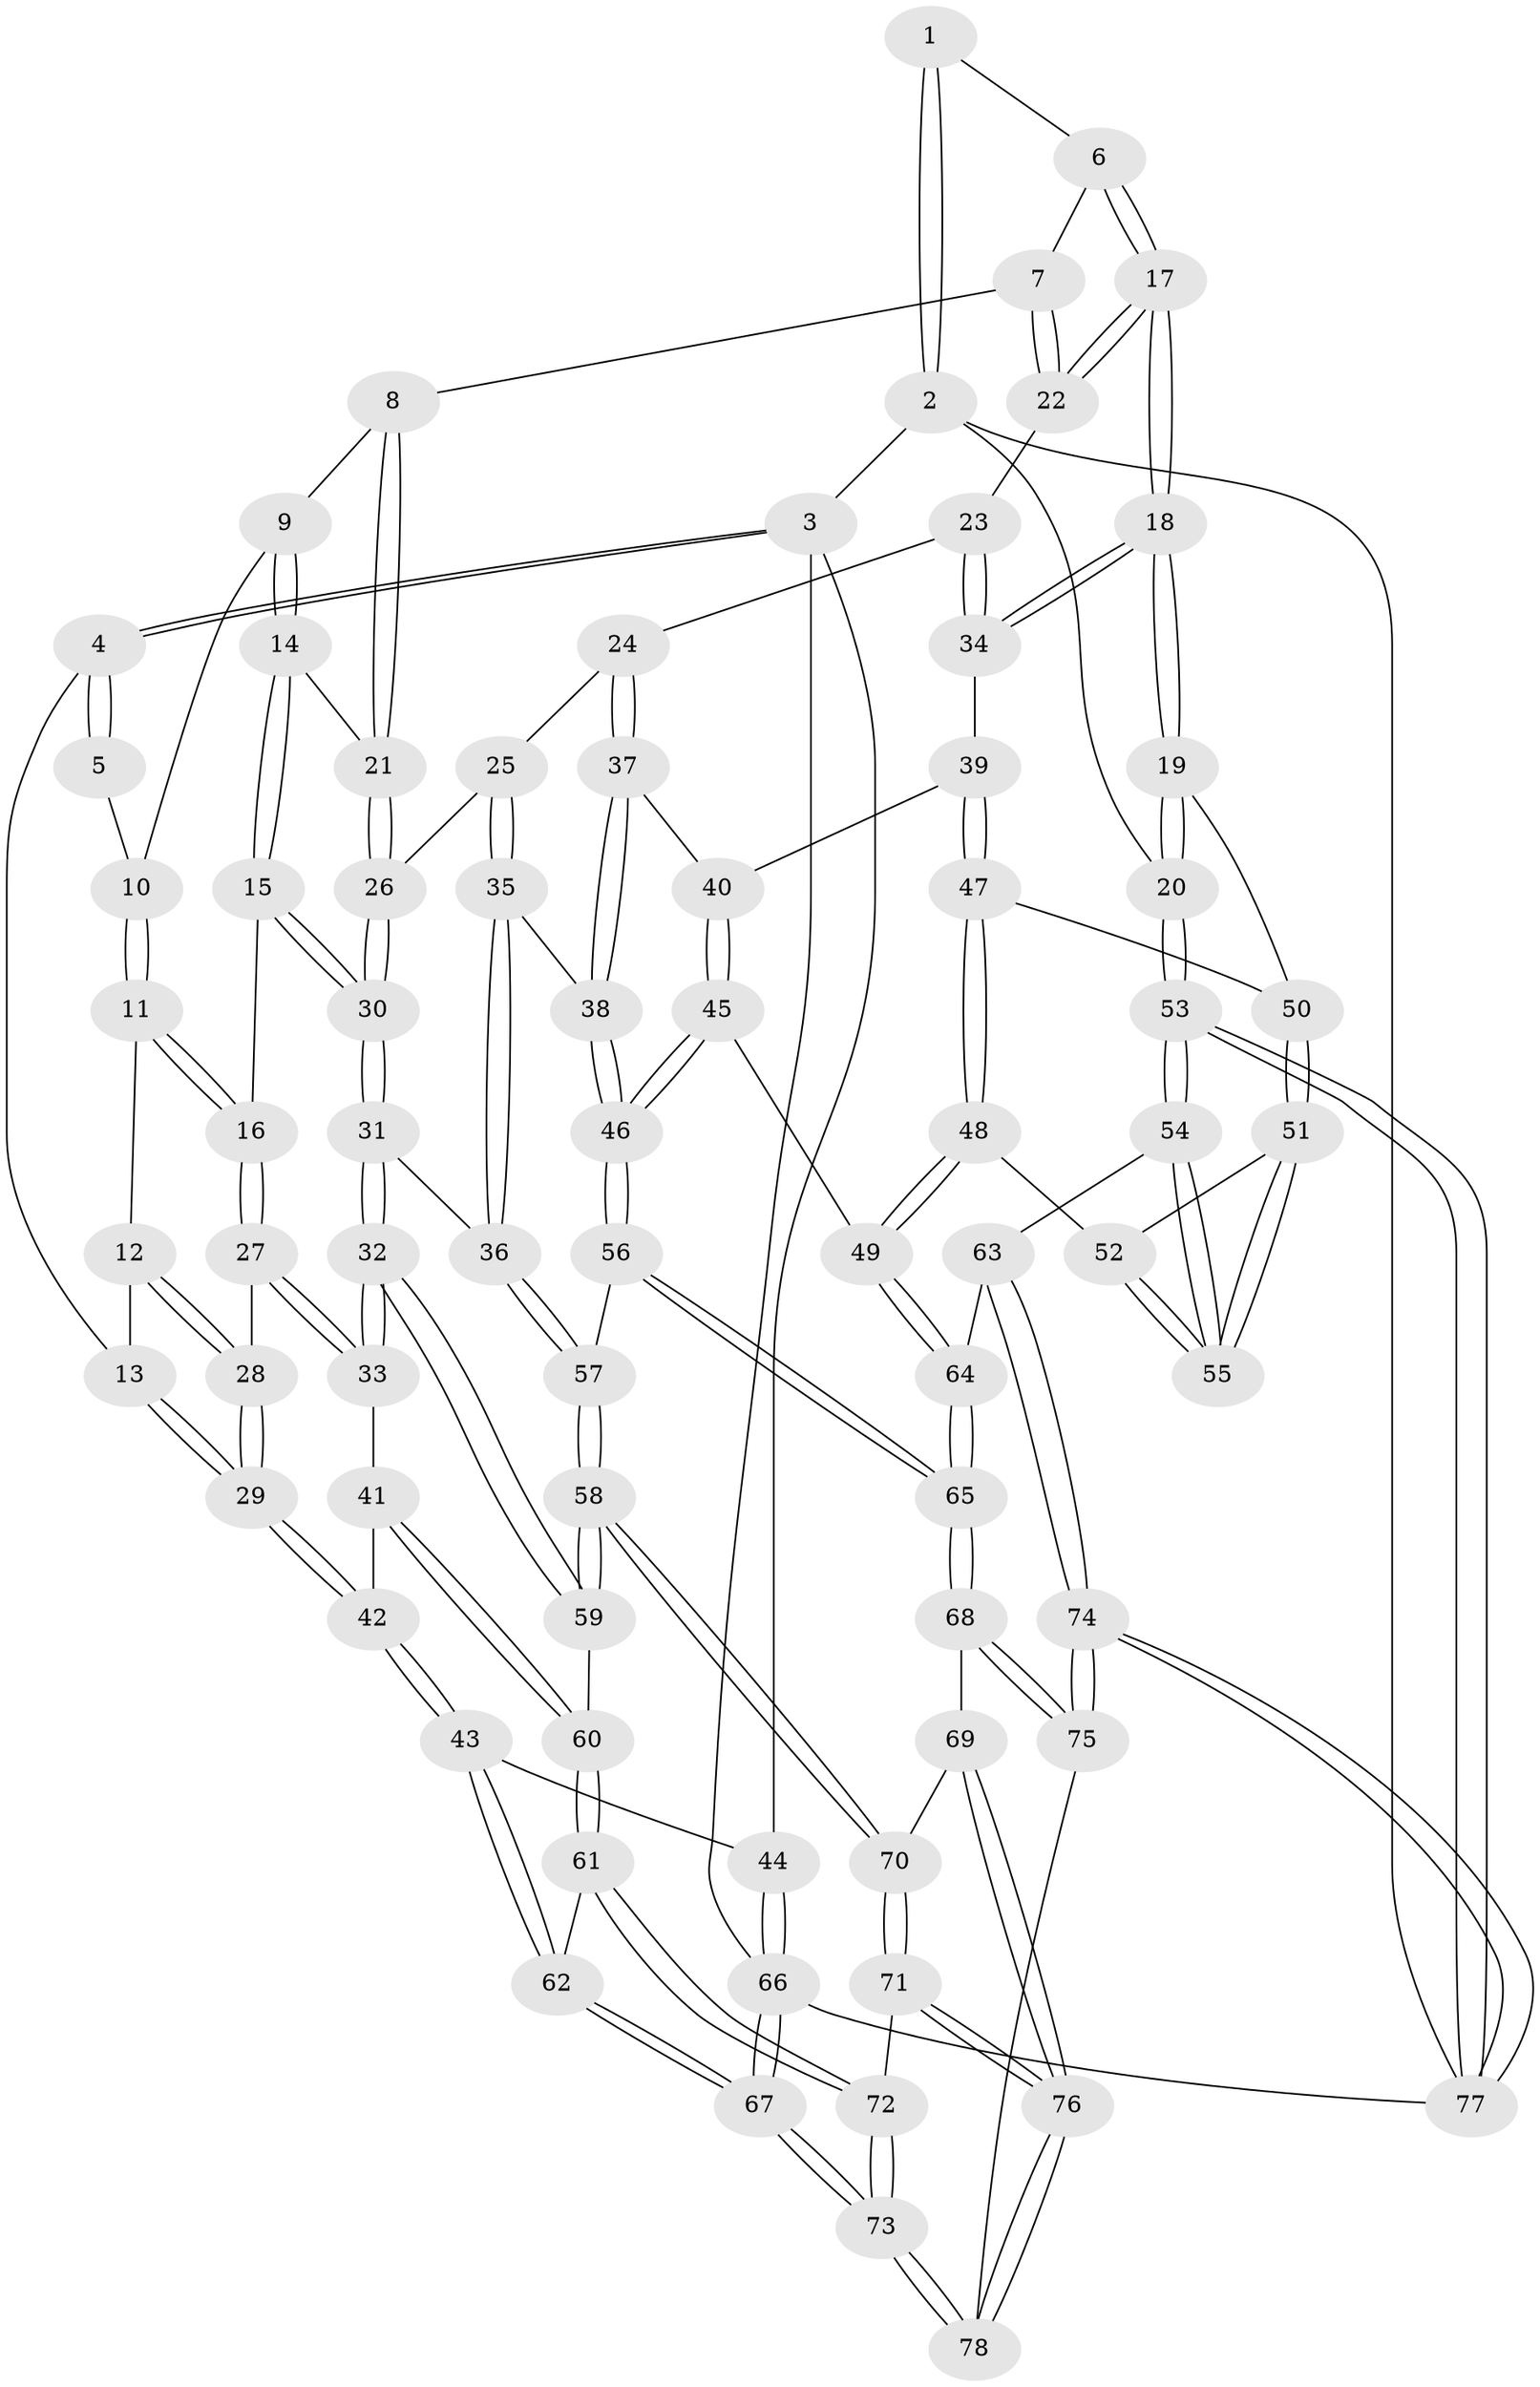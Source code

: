 // coarse degree distribution, {2: 0.043478260869565216, 1: 0.043478260869565216, 3: 0.43478260869565216, 5: 0.17391304347826086, 4: 0.17391304347826086, 7: 0.043478260869565216, 6: 0.043478260869565216, 12: 0.043478260869565216}
// Generated by graph-tools (version 1.1) at 2025/06/03/04/25 22:06:46]
// undirected, 78 vertices, 192 edges
graph export_dot {
graph [start="1"]
  node [color=gray90,style=filled];
  1 [pos="+0.7870627733846302+0"];
  2 [pos="+1+0"];
  3 [pos="+0+0"];
  4 [pos="+0+0"];
  5 [pos="+0.5117045390995748+0"];
  6 [pos="+0.8199317981885801+0.06068265140019142"];
  7 [pos="+0.676545331177326+0.1335639020659936"];
  8 [pos="+0.6558647706222135+0.12164720062895114"];
  9 [pos="+0.5539869818692639+0"];
  10 [pos="+0.5159566727759495+0"];
  11 [pos="+0.37898942255137613+0.14973794639199206"];
  12 [pos="+0.180209086692717+0.07966577205156601"];
  13 [pos="+0.016971647310158287+0"];
  14 [pos="+0.49875417347929263+0.2221427796014774"];
  15 [pos="+0.49162476806036576+0.22462714576103313"];
  16 [pos="+0.4048589574648901+0.21357258359979267"];
  17 [pos="+0.990078906989616+0.20504244584541015"];
  18 [pos="+1+0.2699427892623547"];
  19 [pos="+1+0.2710498487368604"];
  20 [pos="+1+0.26858290245791155"];
  21 [pos="+0.501933110688268+0.22214618360981858"];
  22 [pos="+0.6977782608591295+0.2501797904710596"];
  23 [pos="+0.6956683088729043+0.2551859324207776"];
  24 [pos="+0.6739460470026841+0.2821182656102966"];
  25 [pos="+0.6516345128240147+0.28685976794198337"];
  26 [pos="+0.6247528366164838+0.2819676655443207"];
  27 [pos="+0.36364227121831855+0.2816374148909339"];
  28 [pos="+0.25447738860560537+0.25675645767744576"];
  29 [pos="+0.13474593243890326+0.3648607244971585"];
  30 [pos="+0.5143218662306769+0.349683019078596"];
  31 [pos="+0.4907189888658801+0.47674385191750673"];
  32 [pos="+0.4296696142317135+0.48208540092023927"];
  33 [pos="+0.35849101362950797+0.4393723525414705"];
  34 [pos="+0.8647632737571012+0.3853747639706961"];
  35 [pos="+0.5179897059740443+0.4808851054780678"];
  36 [pos="+0.5096745155535204+0.4818268984899955"];
  37 [pos="+0.7117032623421202+0.41741614949203987"];
  38 [pos="+0.6116592423615044+0.4928018384321408"];
  39 [pos="+0.8054696095167958+0.4328887451086332"];
  40 [pos="+0.7864506189764051+0.43357740645310316"];
  41 [pos="+0.18178490197043382+0.4655221437771231"];
  42 [pos="+0.13023303814507448+0.45151811012718834"];
  43 [pos="+0.07576016394935085+0.4768422448802461"];
  44 [pos="+0+0.4709988199268394"];
  45 [pos="+0.708686350381358+0.5926605080470876"];
  46 [pos="+0.6945128317721669+0.5926339256874468"];
  47 [pos="+0.8248416495551072+0.5094825412708492"];
  48 [pos="+0.7750778915868728+0.5888432014229752"];
  49 [pos="+0.7407957386009909+0.6013035263960704"];
  50 [pos="+0.8964976804423657+0.5563448180229277"];
  51 [pos="+0.8974088248904325+0.5761485216602108"];
  52 [pos="+0.7860921959287626+0.5926442449135894"];
  53 [pos="+1+0.8623429264726451"];
  54 [pos="+0.9654694844383885+0.7529360755603116"];
  55 [pos="+0.9422566757597884+0.7100535246196641"];
  56 [pos="+0.6395094556096171+0.6851457872943211"];
  57 [pos="+0.5591562757556835+0.6661350865641923"];
  58 [pos="+0.47408764125137803+0.7328809147459212"];
  59 [pos="+0.39068890924494876+0.638497883529896"];
  60 [pos="+0.269030570890493+0.6993969495036151"];
  61 [pos="+0.26235551511824073+0.7128820032932743"];
  62 [pos="+0.0921085118452143+0.6817420285908704"];
  63 [pos="+0.8229935765899743+0.7710928304132189"];
  64 [pos="+0.8161883753596553+0.7695093319749196"];
  65 [pos="+0.6786094872700329+0.7894843318366596"];
  66 [pos="+0+1"];
  67 [pos="+0+1"];
  68 [pos="+0.6485138501594475+0.8281451573828896"];
  69 [pos="+0.5237385515568126+0.8283405978888879"];
  70 [pos="+0.4743255331142749+0.788263051856052"];
  71 [pos="+0.36898232001917025+0.8350398829118272"];
  72 [pos="+0.2678244562390493+0.8138872607914118"];
  73 [pos="+0+1"];
  74 [pos="+0.7401260062946562+1"];
  75 [pos="+0.7183031583486601+1"];
  76 [pos="+0.4620562636419017+1"];
  77 [pos="+1+1"];
  78 [pos="+0.4624632387904507+1"];
  1 -- 2;
  1 -- 2;
  1 -- 6;
  2 -- 3;
  2 -- 20;
  2 -- 77;
  3 -- 4;
  3 -- 4;
  3 -- 44;
  3 -- 66;
  4 -- 5;
  4 -- 5;
  4 -- 13;
  5 -- 10;
  6 -- 7;
  6 -- 17;
  6 -- 17;
  7 -- 8;
  7 -- 22;
  7 -- 22;
  8 -- 9;
  8 -- 21;
  8 -- 21;
  9 -- 10;
  9 -- 14;
  9 -- 14;
  10 -- 11;
  10 -- 11;
  11 -- 12;
  11 -- 16;
  11 -- 16;
  12 -- 13;
  12 -- 28;
  12 -- 28;
  13 -- 29;
  13 -- 29;
  14 -- 15;
  14 -- 15;
  14 -- 21;
  15 -- 16;
  15 -- 30;
  15 -- 30;
  16 -- 27;
  16 -- 27;
  17 -- 18;
  17 -- 18;
  17 -- 22;
  17 -- 22;
  18 -- 19;
  18 -- 19;
  18 -- 34;
  18 -- 34;
  19 -- 20;
  19 -- 20;
  19 -- 50;
  20 -- 53;
  20 -- 53;
  21 -- 26;
  21 -- 26;
  22 -- 23;
  23 -- 24;
  23 -- 34;
  23 -- 34;
  24 -- 25;
  24 -- 37;
  24 -- 37;
  25 -- 26;
  25 -- 35;
  25 -- 35;
  26 -- 30;
  26 -- 30;
  27 -- 28;
  27 -- 33;
  27 -- 33;
  28 -- 29;
  28 -- 29;
  29 -- 42;
  29 -- 42;
  30 -- 31;
  30 -- 31;
  31 -- 32;
  31 -- 32;
  31 -- 36;
  32 -- 33;
  32 -- 33;
  32 -- 59;
  32 -- 59;
  33 -- 41;
  34 -- 39;
  35 -- 36;
  35 -- 36;
  35 -- 38;
  36 -- 57;
  36 -- 57;
  37 -- 38;
  37 -- 38;
  37 -- 40;
  38 -- 46;
  38 -- 46;
  39 -- 40;
  39 -- 47;
  39 -- 47;
  40 -- 45;
  40 -- 45;
  41 -- 42;
  41 -- 60;
  41 -- 60;
  42 -- 43;
  42 -- 43;
  43 -- 44;
  43 -- 62;
  43 -- 62;
  44 -- 66;
  44 -- 66;
  45 -- 46;
  45 -- 46;
  45 -- 49;
  46 -- 56;
  46 -- 56;
  47 -- 48;
  47 -- 48;
  47 -- 50;
  48 -- 49;
  48 -- 49;
  48 -- 52;
  49 -- 64;
  49 -- 64;
  50 -- 51;
  50 -- 51;
  51 -- 52;
  51 -- 55;
  51 -- 55;
  52 -- 55;
  52 -- 55;
  53 -- 54;
  53 -- 54;
  53 -- 77;
  53 -- 77;
  54 -- 55;
  54 -- 55;
  54 -- 63;
  56 -- 57;
  56 -- 65;
  56 -- 65;
  57 -- 58;
  57 -- 58;
  58 -- 59;
  58 -- 59;
  58 -- 70;
  58 -- 70;
  59 -- 60;
  60 -- 61;
  60 -- 61;
  61 -- 62;
  61 -- 72;
  61 -- 72;
  62 -- 67;
  62 -- 67;
  63 -- 64;
  63 -- 74;
  63 -- 74;
  64 -- 65;
  64 -- 65;
  65 -- 68;
  65 -- 68;
  66 -- 67;
  66 -- 67;
  66 -- 77;
  67 -- 73;
  67 -- 73;
  68 -- 69;
  68 -- 75;
  68 -- 75;
  69 -- 70;
  69 -- 76;
  69 -- 76;
  70 -- 71;
  70 -- 71;
  71 -- 72;
  71 -- 76;
  71 -- 76;
  72 -- 73;
  72 -- 73;
  73 -- 78;
  73 -- 78;
  74 -- 75;
  74 -- 75;
  74 -- 77;
  74 -- 77;
  75 -- 78;
  76 -- 78;
  76 -- 78;
}
